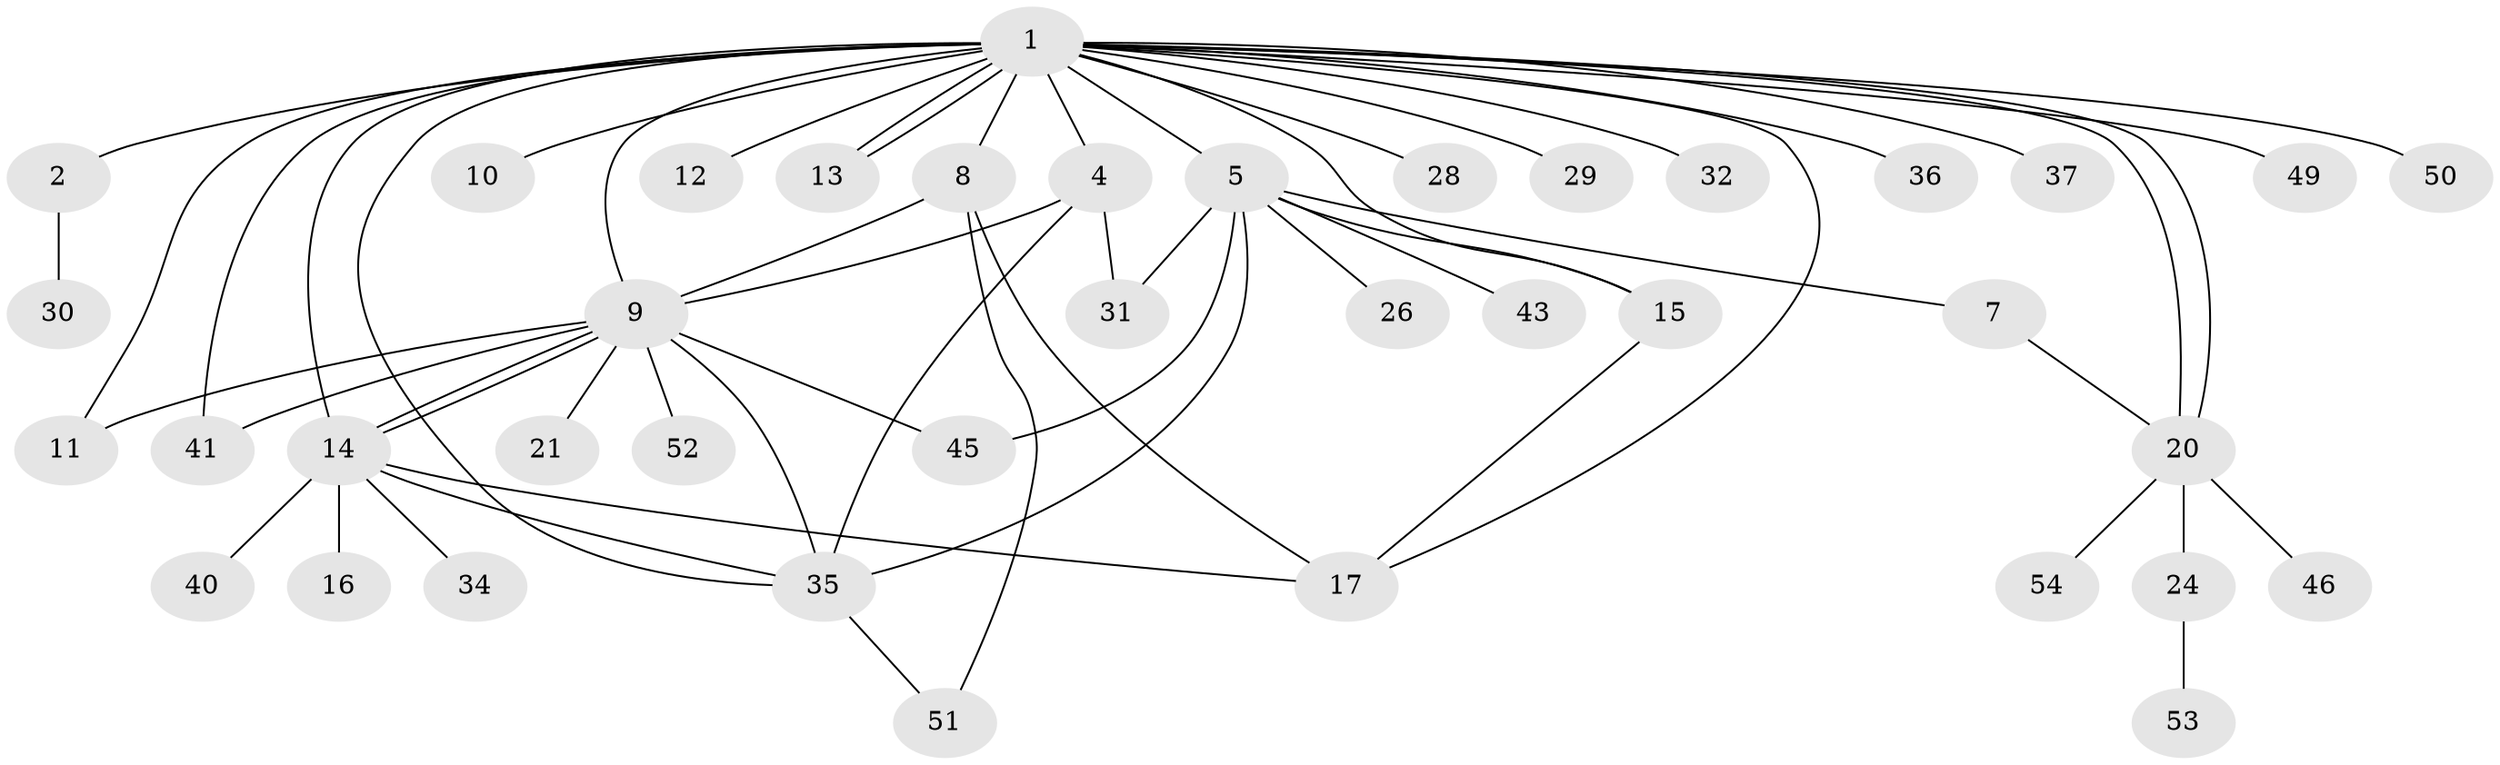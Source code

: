 // original degree distribution, {25: 0.018518518518518517, 3: 0.2037037037037037, 8: 0.018518518518518517, 6: 0.018518518518518517, 7: 0.037037037037037035, 1: 0.4074074074074074, 2: 0.2037037037037037, 12: 0.018518518518518517, 5: 0.037037037037037035, 4: 0.037037037037037035}
// Generated by graph-tools (version 1.1) at 2025/41/03/06/25 10:41:52]
// undirected, 39 vertices, 58 edges
graph export_dot {
graph [start="1"]
  node [color=gray90,style=filled];
  1 [super="+3"];
  2 [super="+6"];
  4 [super="+38"];
  5 [super="+22"];
  7;
  8 [super="+39"];
  9 [super="+18"];
  10 [super="+33"];
  11 [super="+25"];
  12;
  13;
  14 [super="+27"];
  15;
  16;
  17 [super="+19"];
  20 [super="+23"];
  21;
  24;
  26;
  28;
  29;
  30;
  31;
  32;
  34;
  35 [super="+48"];
  36 [super="+44"];
  37;
  40;
  41 [super="+42"];
  43;
  45 [super="+47"];
  46;
  49;
  50;
  51;
  52;
  53;
  54;
  1 -- 2;
  1 -- 4 [weight=2];
  1 -- 5;
  1 -- 8;
  1 -- 9;
  1 -- 10;
  1 -- 12 [weight=2];
  1 -- 13;
  1 -- 13;
  1 -- 15;
  1 -- 17;
  1 -- 20;
  1 -- 20;
  1 -- 28;
  1 -- 29;
  1 -- 32;
  1 -- 36;
  1 -- 41 [weight=2];
  1 -- 49;
  1 -- 50;
  1 -- 37;
  1 -- 11 [weight=2];
  1 -- 35;
  1 -- 14;
  2 -- 30;
  4 -- 9;
  4 -- 31;
  4 -- 35;
  5 -- 7;
  5 -- 15;
  5 -- 31;
  5 -- 35;
  5 -- 45;
  5 -- 26;
  5 -- 43;
  7 -- 20;
  8 -- 51;
  8 -- 9;
  8 -- 17;
  9 -- 14;
  9 -- 14;
  9 -- 21;
  9 -- 41;
  9 -- 45 [weight=2];
  9 -- 52;
  9 -- 35;
  9 -- 11;
  14 -- 16;
  14 -- 34;
  14 -- 35;
  14 -- 40;
  14 -- 17;
  15 -- 17;
  20 -- 54;
  20 -- 24;
  20 -- 46;
  24 -- 53;
  35 -- 51;
}
